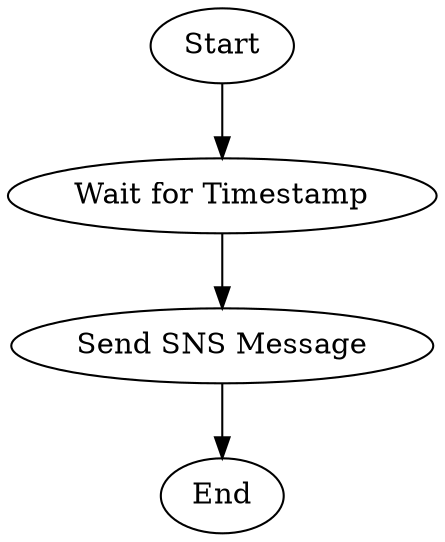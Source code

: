 digraph graph_name {
     "Start" -> "Wait for Timestamp" ;
     "Wait for Timestamp" -> "Send SNS Message" ;
     "Send SNS Message" -> "End" ;
}
